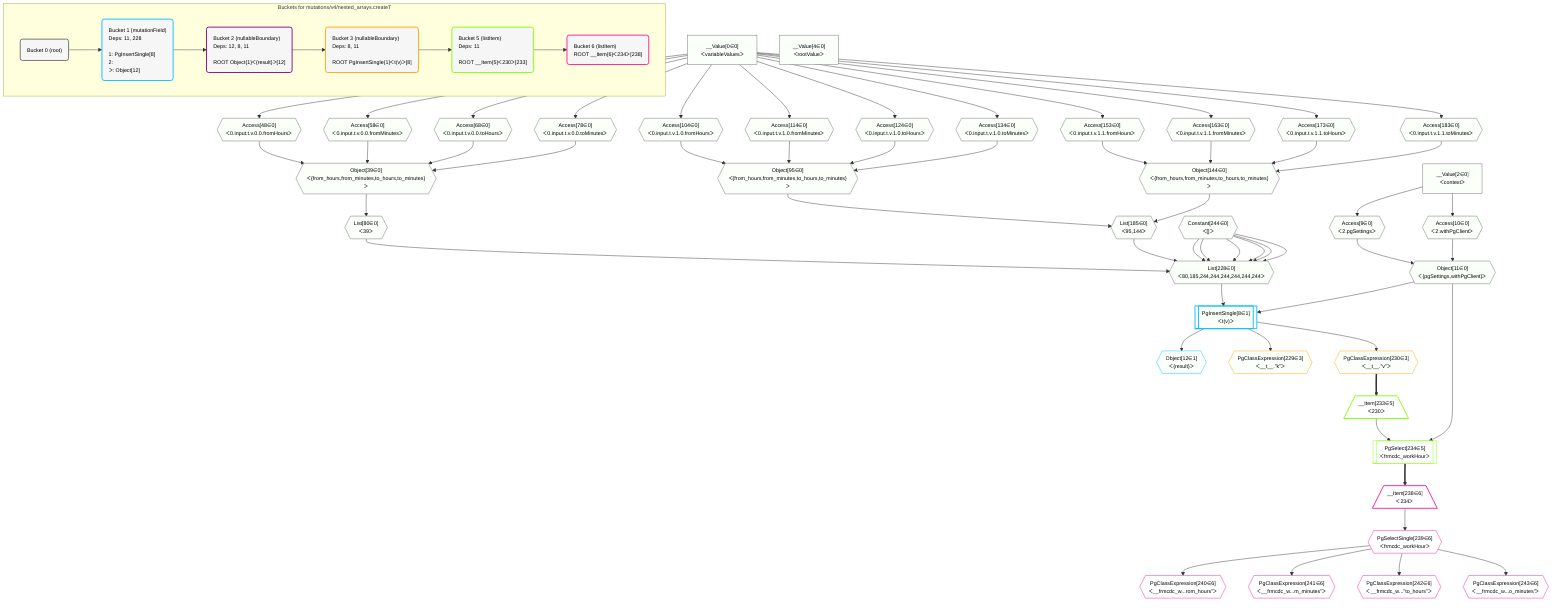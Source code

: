 %%{init: {'themeVariables': { 'fontSize': '12px'}}}%%
graph TD
    classDef path fill:#eee,stroke:#000,color:#000
    classDef plan fill:#fff,stroke-width:1px,color:#000
    classDef itemplan fill:#fff,stroke-width:2px,color:#000
    classDef unbatchedplan fill:#dff,stroke-width:1px,color:#000
    classDef sideeffectplan fill:#fcc,stroke-width:2px,color:#000
    classDef bucket fill:#f6f6f6,color:#000,stroke-width:2px,text-align:left


    %% plan dependencies
    List228{{"List[228∈0]<br />ᐸ80,185,244,244,244,244,244,244ᐳ"}}:::plan
    List80{{"List[80∈0]<br />ᐸ39ᐳ"}}:::plan
    List185{{"List[185∈0]<br />ᐸ95,144ᐳ"}}:::plan
    Constant244{{"Constant[244∈0]<br />ᐸ[]ᐳ"}}:::plan
    List80 & List185 & Constant244 & Constant244 & Constant244 & Constant244 & Constant244 & Constant244 --> List228
    Object39{{"Object[39∈0]<br />ᐸ{from_hours,from_minutes,to_hours,to_minutes}ᐳ"}}:::plan
    Access48{{"Access[48∈0]<br />ᐸ0.input.t.v.0.0.fromHoursᐳ"}}:::plan
    Access58{{"Access[58∈0]<br />ᐸ0.input.t.v.0.0.fromMinutesᐳ"}}:::plan
    Access68{{"Access[68∈0]<br />ᐸ0.input.t.v.0.0.toHoursᐳ"}}:::plan
    Access78{{"Access[78∈0]<br />ᐸ0.input.t.v.0.0.toMinutesᐳ"}}:::plan
    Access48 & Access58 & Access68 & Access78 --> Object39
    Object95{{"Object[95∈0]<br />ᐸ{from_hours,from_minutes,to_hours,to_minutes}ᐳ"}}:::plan
    Access104{{"Access[104∈0]<br />ᐸ0.input.t.v.1.0.fromHoursᐳ"}}:::plan
    Access114{{"Access[114∈0]<br />ᐸ0.input.t.v.1.0.fromMinutesᐳ"}}:::plan
    Access124{{"Access[124∈0]<br />ᐸ0.input.t.v.1.0.toHoursᐳ"}}:::plan
    Access134{{"Access[134∈0]<br />ᐸ0.input.t.v.1.0.toMinutesᐳ"}}:::plan
    Access104 & Access114 & Access124 & Access134 --> Object95
    Object144{{"Object[144∈0]<br />ᐸ{from_hours,from_minutes,to_hours,to_minutes}ᐳ"}}:::plan
    Access153{{"Access[153∈0]<br />ᐸ0.input.t.v.1.1.fromHoursᐳ"}}:::plan
    Access163{{"Access[163∈0]<br />ᐸ0.input.t.v.1.1.fromMinutesᐳ"}}:::plan
    Access173{{"Access[173∈0]<br />ᐸ0.input.t.v.1.1.toHoursᐳ"}}:::plan
    Access183{{"Access[183∈0]<br />ᐸ0.input.t.v.1.1.toMinutesᐳ"}}:::plan
    Access153 & Access163 & Access173 & Access183 --> Object144
    Object11{{"Object[11∈0]<br />ᐸ{pgSettings,withPgClient}ᐳ"}}:::plan
    Access9{{"Access[9∈0]<br />ᐸ2.pgSettingsᐳ"}}:::plan
    Access10{{"Access[10∈0]<br />ᐸ2.withPgClientᐳ"}}:::plan
    Access9 & Access10 --> Object11
    Object95 & Object144 --> List185
    __Value2["__Value[2∈0]<br />ᐸcontextᐳ"]:::plan
    __Value2 --> Access9
    __Value2 --> Access10
    __Value0["__Value[0∈0]<br />ᐸvariableValuesᐳ"]:::plan
    __Value0 --> Access48
    __Value0 --> Access58
    __Value0 --> Access68
    __Value0 --> Access78
    Object39 --> List80
    __Value0 --> Access104
    __Value0 --> Access114
    __Value0 --> Access124
    __Value0 --> Access134
    __Value0 --> Access153
    __Value0 --> Access163
    __Value0 --> Access173
    __Value0 --> Access183
    __Value4["__Value[4∈0]<br />ᐸrootValueᐳ"]:::plan
    PgInsertSingle8[["PgInsertSingle[8∈1]<br />ᐸt(v)ᐳ"]]:::sideeffectplan
    Object11 & List228 --> PgInsertSingle8
    Object12{{"Object[12∈1]<br />ᐸ{result}ᐳ"}}:::plan
    PgInsertSingle8 --> Object12
    PgClassExpression229{{"PgClassExpression[229∈3]<br />ᐸ__t__.”k”ᐳ"}}:::plan
    PgInsertSingle8 --> PgClassExpression229
    PgClassExpression230{{"PgClassExpression[230∈3]<br />ᐸ__t__.”v”ᐳ"}}:::plan
    PgInsertSingle8 --> PgClassExpression230
    PgSelect234[["PgSelect[234∈5]<br />ᐸfrmcdc_workHourᐳ"]]:::plan
    __Item233[/"__Item[233∈5]<br />ᐸ230ᐳ"\]:::itemplan
    Object11 & __Item233 --> PgSelect234
    PgClassExpression230 ==> __Item233
    __Item238[/"__Item[238∈6]<br />ᐸ234ᐳ"\]:::itemplan
    PgSelect234 ==> __Item238
    PgSelectSingle239{{"PgSelectSingle[239∈6]<br />ᐸfrmcdc_workHourᐳ"}}:::plan
    __Item238 --> PgSelectSingle239
    PgClassExpression240{{"PgClassExpression[240∈6]<br />ᐸ__frmcdc_w...rom_hours”ᐳ"}}:::plan
    PgSelectSingle239 --> PgClassExpression240
    PgClassExpression241{{"PgClassExpression[241∈6]<br />ᐸ__frmcdc_w...m_minutes”ᐳ"}}:::plan
    PgSelectSingle239 --> PgClassExpression241
    PgClassExpression242{{"PgClassExpression[242∈6]<br />ᐸ__frmcdc_w...”to_hours”ᐳ"}}:::plan
    PgSelectSingle239 --> PgClassExpression242
    PgClassExpression243{{"PgClassExpression[243∈6]<br />ᐸ__frmcdc_w...o_minutes”ᐳ"}}:::plan
    PgSelectSingle239 --> PgClassExpression243

    %% define steps

    subgraph "Buckets for mutations/v4/nested_arrays.createT"
    Bucket0("Bucket 0 (root)"):::bucket
    classDef bucket0 stroke:#696969
    class Bucket0,__Value0,__Value2,__Value4,Access9,Access10,Object11,Object39,Access48,Access58,Access68,Access78,List80,Object95,Access104,Access114,Access124,Access134,Object144,Access153,Access163,Access173,Access183,List185,List228,Constant244 bucket0
    Bucket1("Bucket 1 (mutationField)<br />Deps: 11, 228<br /><br />1: PgInsertSingle[8]<br />2: <br />ᐳ: Object[12]"):::bucket
    classDef bucket1 stroke:#00bfff
    class Bucket1,PgInsertSingle8,Object12 bucket1
    Bucket2("Bucket 2 (nullableBoundary)<br />Deps: 12, 8, 11<br /><br />ROOT Object{1}ᐸ{result}ᐳ[12]"):::bucket
    classDef bucket2 stroke:#7f007f
    class Bucket2 bucket2
    Bucket3("Bucket 3 (nullableBoundary)<br />Deps: 8, 11<br /><br />ROOT PgInsertSingle{1}ᐸt(v)ᐳ[8]"):::bucket
    classDef bucket3 stroke:#ffa500
    class Bucket3,PgClassExpression229,PgClassExpression230 bucket3
    Bucket5("Bucket 5 (listItem)<br />Deps: 11<br /><br />ROOT __Item{5}ᐸ230ᐳ[233]"):::bucket
    classDef bucket5 stroke:#7fff00
    class Bucket5,__Item233,PgSelect234 bucket5
    Bucket6("Bucket 6 (listItem)<br />ROOT __Item{6}ᐸ234ᐳ[238]"):::bucket
    classDef bucket6 stroke:#ff1493
    class Bucket6,__Item238,PgSelectSingle239,PgClassExpression240,PgClassExpression241,PgClassExpression242,PgClassExpression243 bucket6
    Bucket0 --> Bucket1
    Bucket1 --> Bucket2
    Bucket2 --> Bucket3
    Bucket3 --> Bucket5
    Bucket5 --> Bucket6
    classDef unary fill:#fafffa,borderWidth:8px
    class List228,Object39,Object95,Object144,Object11,List185,Access9,Access10,Access48,Access58,Access68,Access78,List80,Access104,Access114,Access124,Access134,Access153,Access163,Access173,Access183,__Value0,__Value2,__Value4,Constant244,PgInsertSingle8,Object12,PgClassExpression229,PgClassExpression230 unary
    end